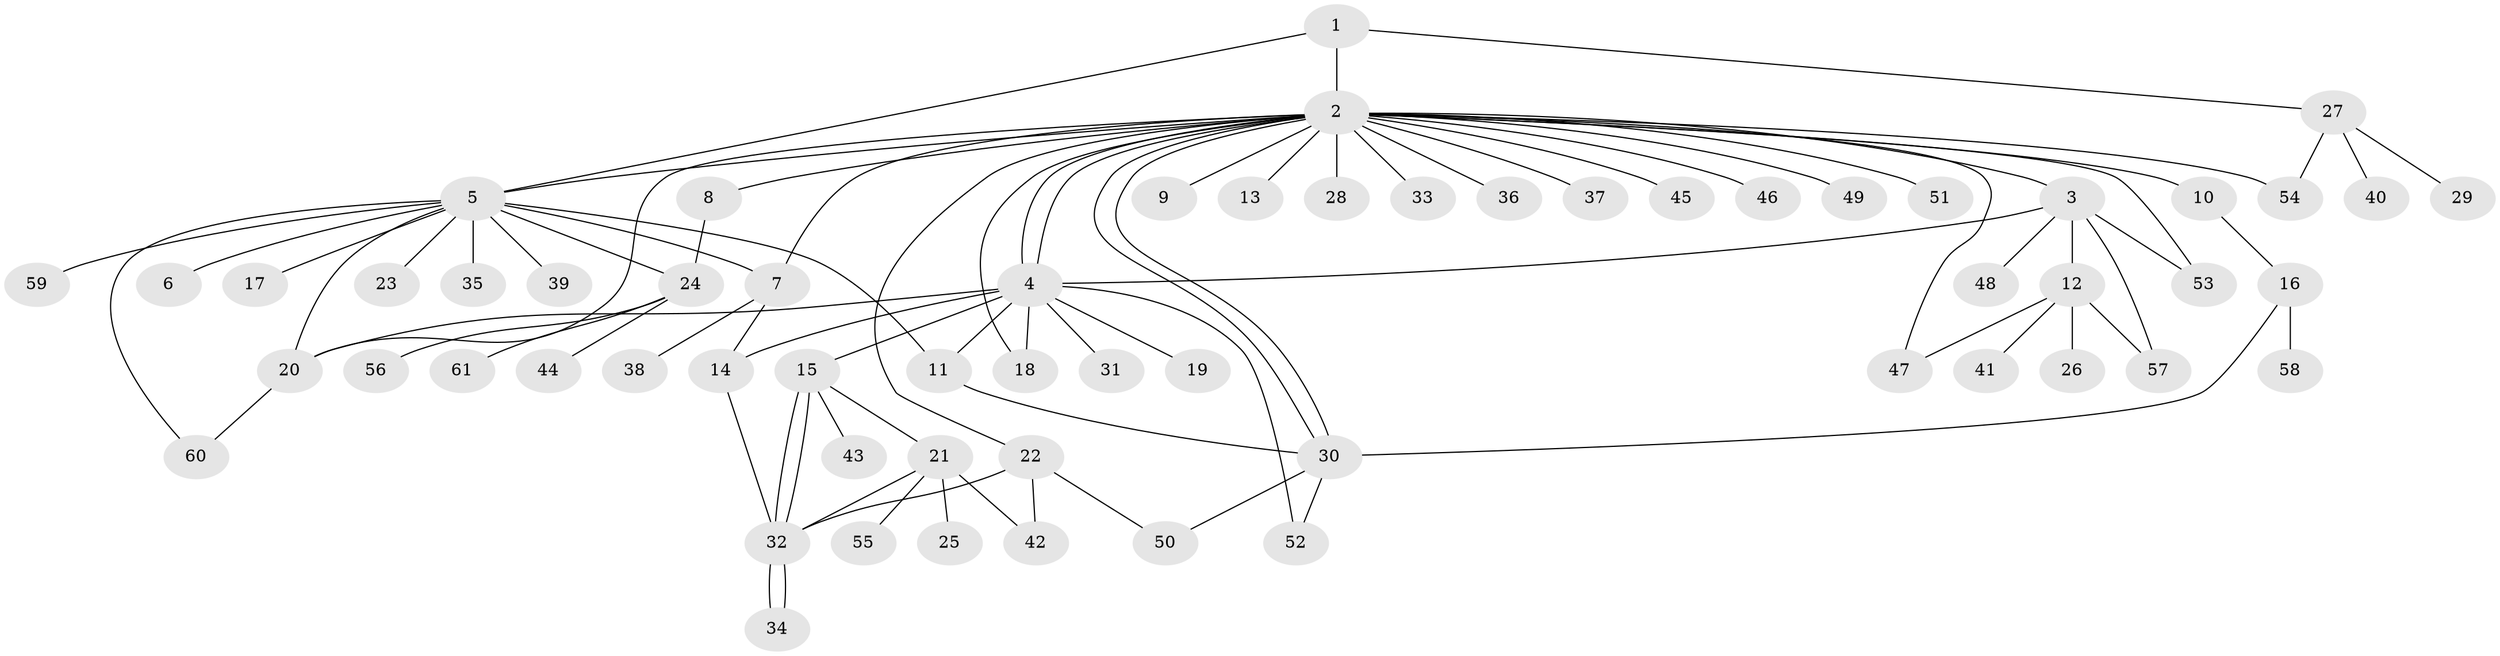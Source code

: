 // Generated by graph-tools (version 1.1) at 2025/47/03/09/25 04:47:03]
// undirected, 61 vertices, 86 edges
graph export_dot {
graph [start="1"]
  node [color=gray90,style=filled];
  1;
  2;
  3;
  4;
  5;
  6;
  7;
  8;
  9;
  10;
  11;
  12;
  13;
  14;
  15;
  16;
  17;
  18;
  19;
  20;
  21;
  22;
  23;
  24;
  25;
  26;
  27;
  28;
  29;
  30;
  31;
  32;
  33;
  34;
  35;
  36;
  37;
  38;
  39;
  40;
  41;
  42;
  43;
  44;
  45;
  46;
  47;
  48;
  49;
  50;
  51;
  52;
  53;
  54;
  55;
  56;
  57;
  58;
  59;
  60;
  61;
  1 -- 2;
  1 -- 5;
  1 -- 27;
  2 -- 3;
  2 -- 4;
  2 -- 4;
  2 -- 5;
  2 -- 7;
  2 -- 8;
  2 -- 9;
  2 -- 10;
  2 -- 13;
  2 -- 18;
  2 -- 20;
  2 -- 22;
  2 -- 28;
  2 -- 30;
  2 -- 30;
  2 -- 33;
  2 -- 36;
  2 -- 37;
  2 -- 45;
  2 -- 46;
  2 -- 47;
  2 -- 49;
  2 -- 51;
  2 -- 53;
  2 -- 54;
  3 -- 4;
  3 -- 12;
  3 -- 48;
  3 -- 53;
  3 -- 57;
  4 -- 11;
  4 -- 14;
  4 -- 15;
  4 -- 18;
  4 -- 19;
  4 -- 20;
  4 -- 31;
  4 -- 52;
  5 -- 6;
  5 -- 7;
  5 -- 11;
  5 -- 17;
  5 -- 20;
  5 -- 23;
  5 -- 24;
  5 -- 35;
  5 -- 39;
  5 -- 59;
  5 -- 60;
  7 -- 14;
  7 -- 38;
  8 -- 24;
  10 -- 16;
  11 -- 30;
  12 -- 26;
  12 -- 41;
  12 -- 47;
  12 -- 57;
  14 -- 32;
  15 -- 21;
  15 -- 32;
  15 -- 32;
  15 -- 43;
  16 -- 30;
  16 -- 58;
  20 -- 60;
  21 -- 25;
  21 -- 32;
  21 -- 42;
  21 -- 55;
  22 -- 32;
  22 -- 42;
  22 -- 50;
  24 -- 44;
  24 -- 56;
  24 -- 61;
  27 -- 29;
  27 -- 40;
  27 -- 54;
  30 -- 50;
  30 -- 52;
  32 -- 34;
  32 -- 34;
}

